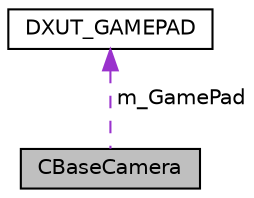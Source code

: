 digraph "CBaseCamera"
{
  edge [fontname="Helvetica",fontsize="10",labelfontname="Helvetica",labelfontsize="10"];
  node [fontname="Helvetica",fontsize="10",shape=record];
  Node1 [label="CBaseCamera",height=0.2,width=0.4,color="black", fillcolor="grey75", style="filled", fontcolor="black"];
  Node2 -> Node1 [dir="back",color="darkorchid3",fontsize="10",style="dashed",label=" m_GamePad" ];
  Node2 [label="DXUT_GAMEPAD",height=0.2,width=0.4,color="black", fillcolor="white", style="filled",URL="$struct_d_x_u_t___g_a_m_e_p_a_d.html"];
}
